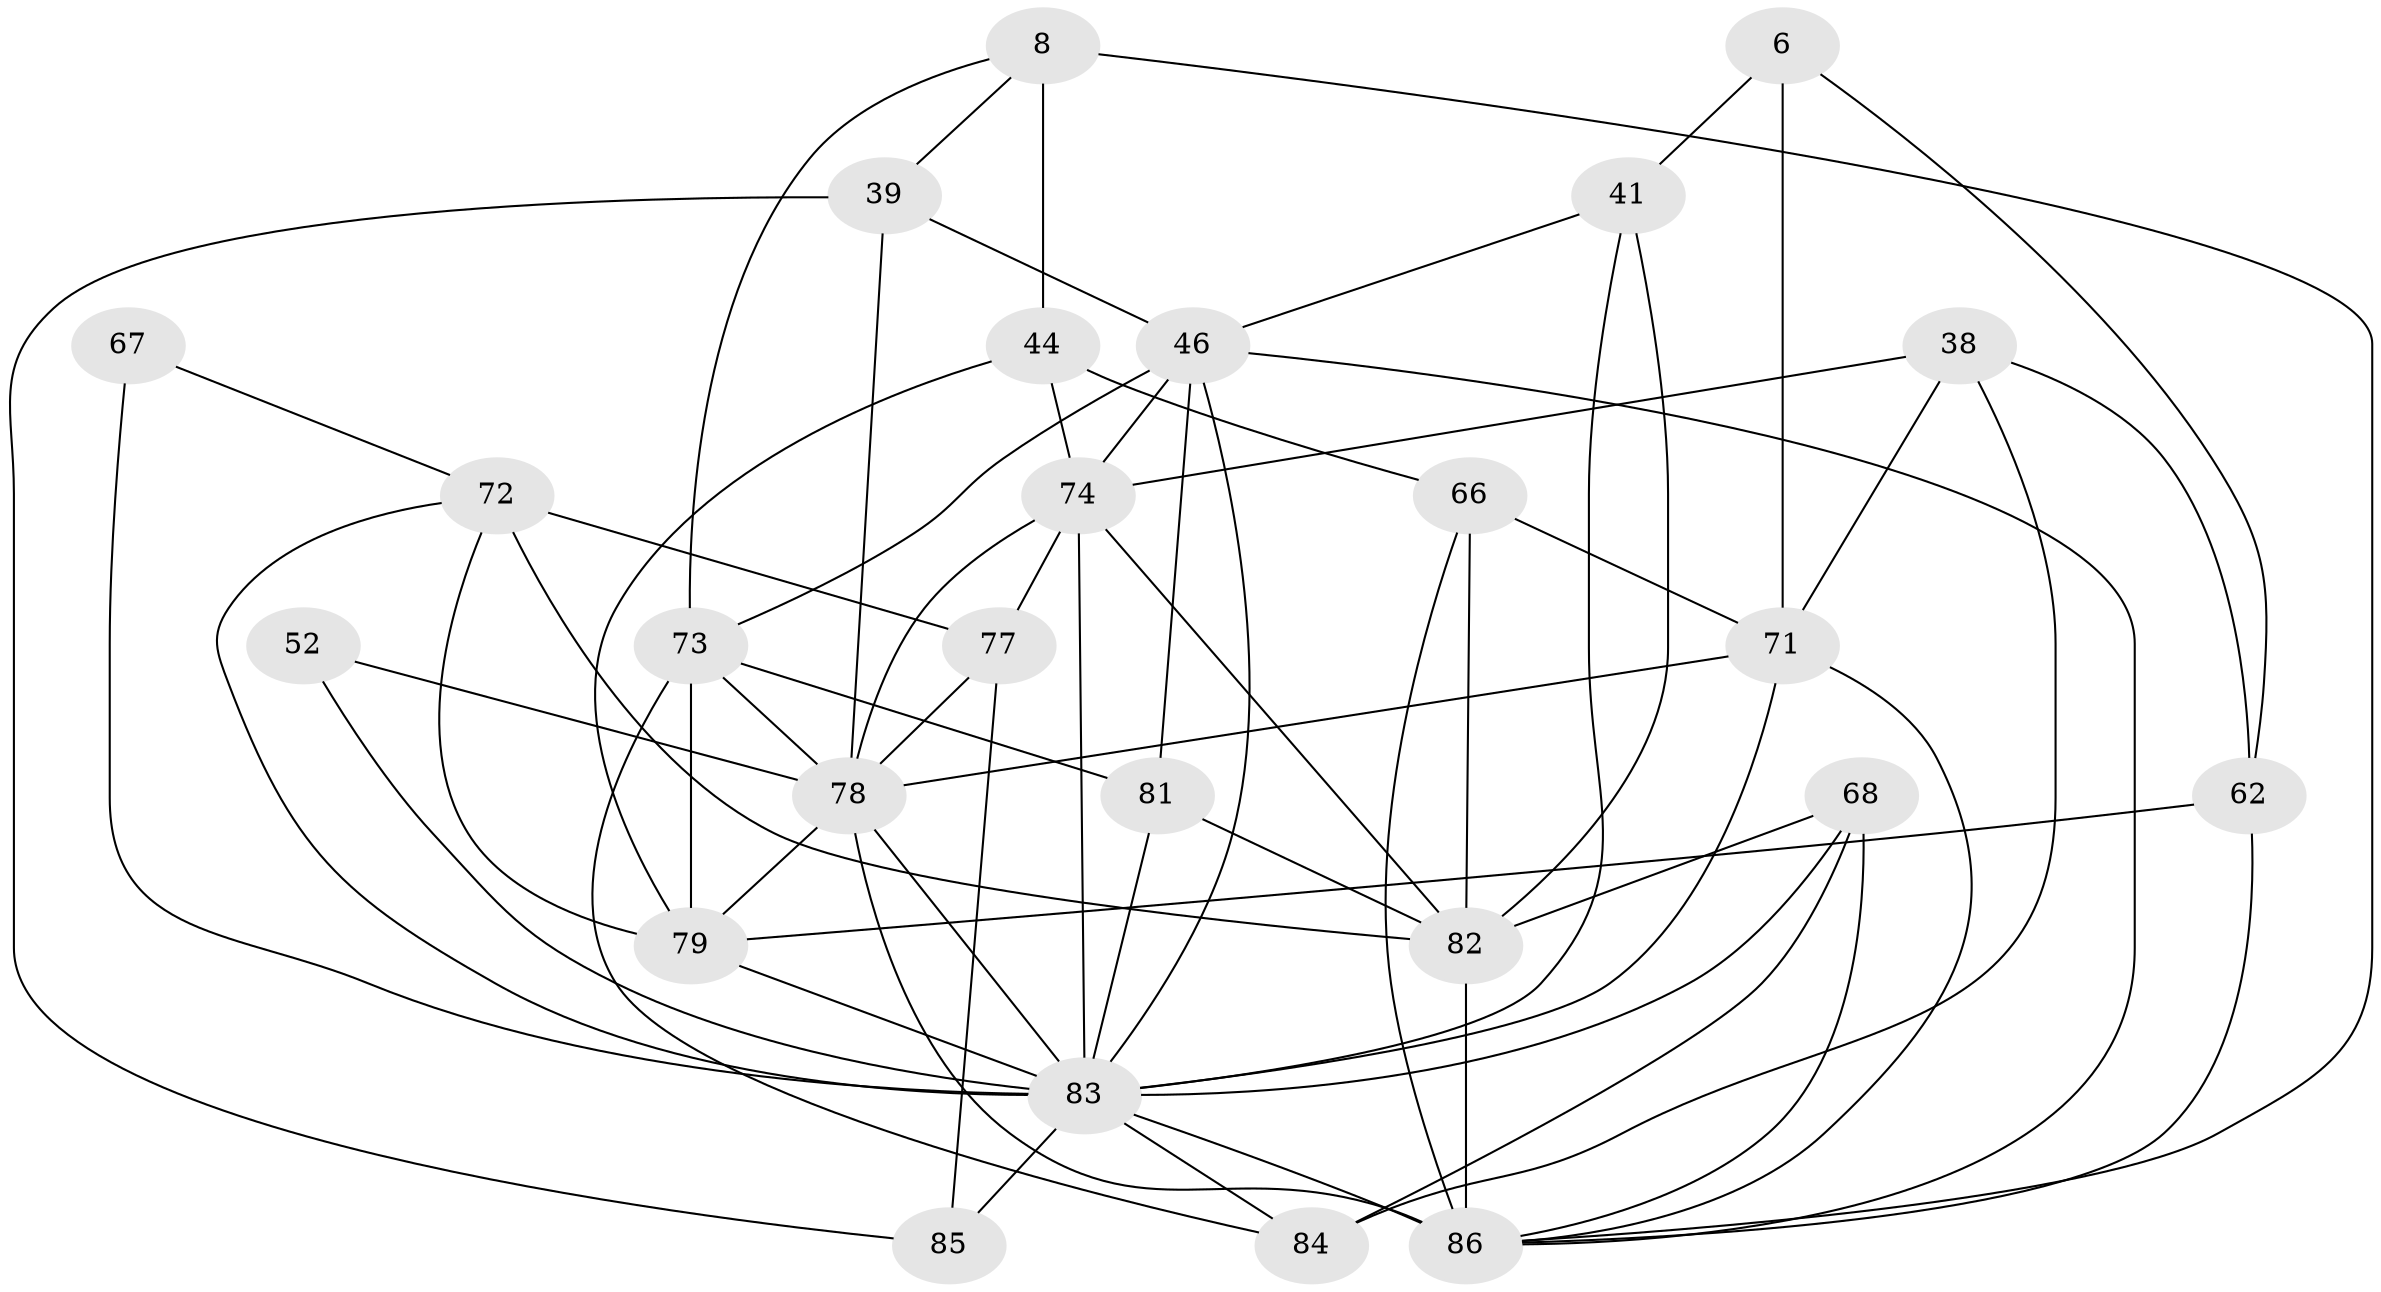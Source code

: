 // original degree distribution, {4: 1.0}
// Generated by graph-tools (version 1.1) at 2025/04/03/04/25 22:04:17]
// undirected, 25 vertices, 65 edges
graph export_dot {
graph [start="1"]
  node [color=gray90,style=filled];
  6;
  8 [super="+4"];
  38;
  39;
  41;
  44 [super="+21"];
  46 [super="+37+26"];
  52;
  62 [super="+61"];
  66 [super="+29"];
  67 [super="+54"];
  68 [super="+10"];
  71 [super="+51"];
  72 [super="+40+63"];
  73 [super="+55+33"];
  74 [super="+45+59"];
  77 [super="+58"];
  78 [super="+49"];
  79 [super="+47"];
  81 [super="+30"];
  82 [super="+32+57+76"];
  83 [super="+1+13+17+56+80"];
  84 [super="+70"];
  85 [super="+53"];
  86 [super="+48+75+60"];
  6 -- 41;
  6 -- 71 [weight=2];
  6 -- 62;
  8 -- 73;
  8 -- 44 [weight=2];
  8 -- 39;
  8 -- 86 [weight=2];
  38 -- 71;
  38 -- 62;
  38 -- 74;
  38 -- 84;
  39 -- 85;
  39 -- 46;
  39 -- 78;
  41 -- 83;
  41 -- 82;
  41 -- 46;
  44 -- 66 [weight=2];
  44 -- 79;
  44 -- 74;
  46 -- 73 [weight=2];
  46 -- 86 [weight=2];
  46 -- 83;
  46 -- 74 [weight=3];
  46 -- 81 [weight=2];
  52 -- 83 [weight=3];
  52 -- 78;
  62 -- 79 [weight=2];
  62 -- 86 [weight=4];
  66 -- 71 [weight=2];
  66 -- 86;
  66 -- 82;
  67 -- 83 [weight=4];
  67 -- 72 [weight=2];
  68 -- 84 [weight=2];
  68 -- 82 [weight=2];
  68 -- 83;
  68 -- 86;
  71 -- 83;
  71 -- 86;
  71 -- 78;
  72 -- 77 [weight=2];
  72 -- 82 [weight=2];
  72 -- 79;
  72 -- 83;
  73 -- 81;
  73 -- 84;
  73 -- 79;
  73 -- 78 [weight=2];
  74 -- 82 [weight=2];
  74 -- 77;
  74 -- 83 [weight=4];
  74 -- 78 [weight=2];
  77 -- 78;
  77 -- 85 [weight=2];
  78 -- 86;
  78 -- 79 [weight=2];
  78 -- 83;
  79 -- 83 [weight=3];
  81 -- 83 [weight=2];
  81 -- 82;
  82 -- 86 [weight=3];
  83 -- 85 [weight=3];
  83 -- 84 [weight=2];
  83 -- 86 [weight=7];
}
